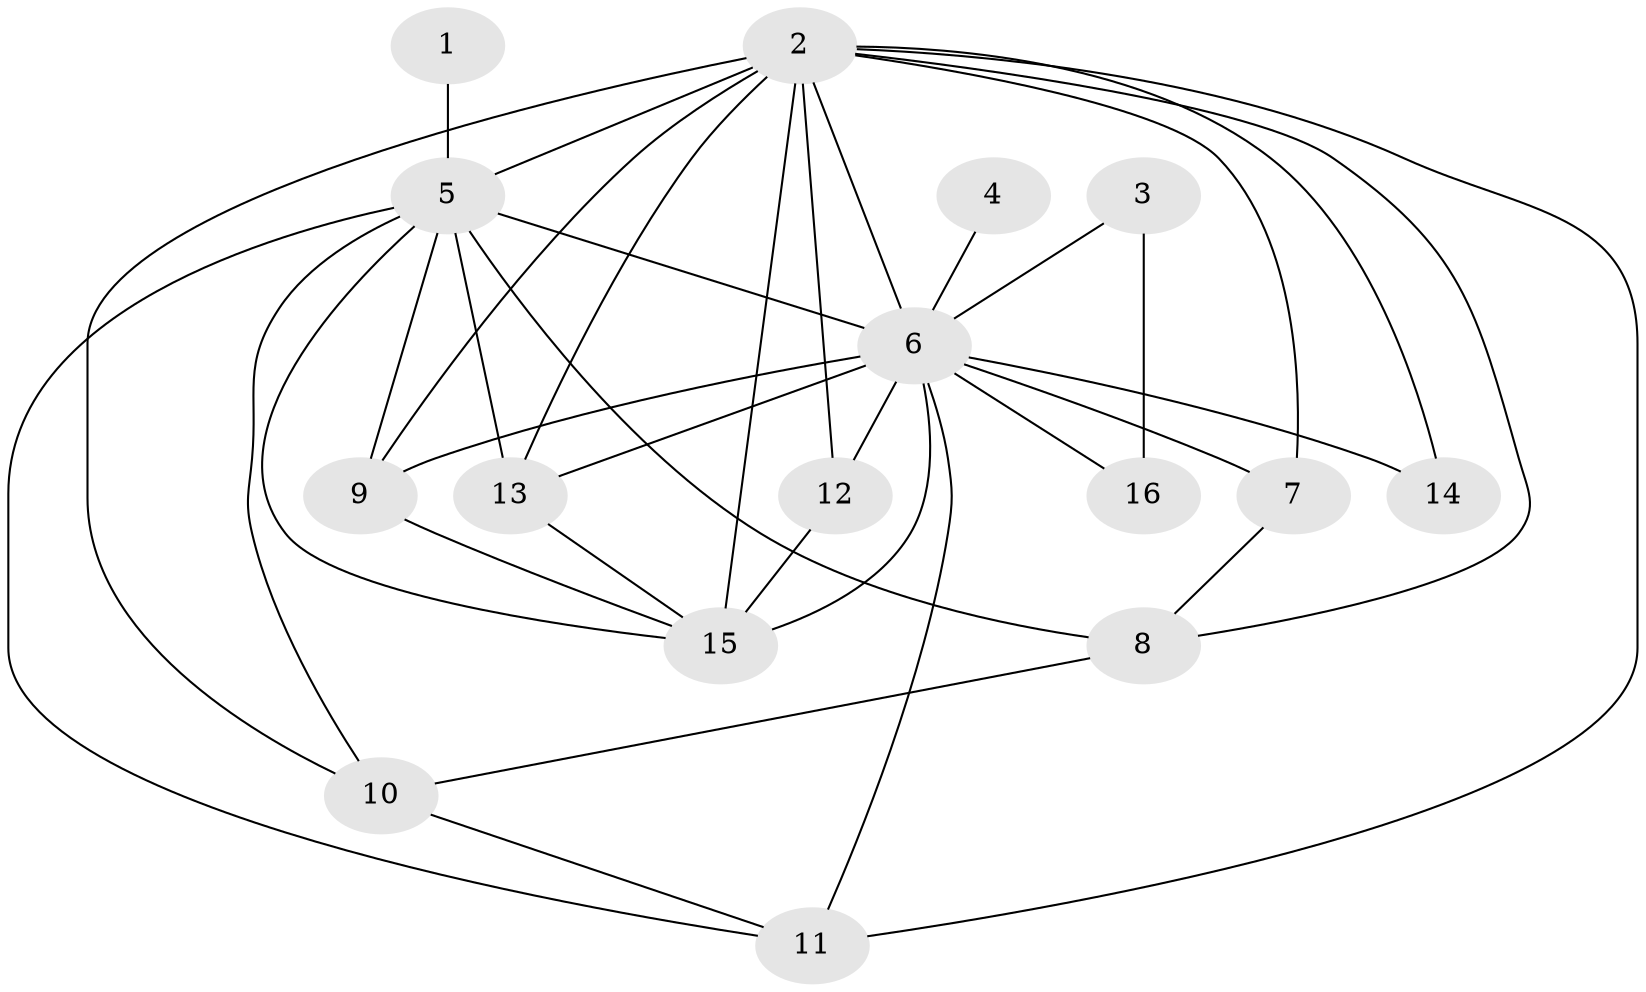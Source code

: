 // original degree distribution, {13: 0.02, 16: 0.06, 18: 0.02, 15: 0.06, 11: 0.04, 2: 0.46, 3: 0.22, 4: 0.1, 5: 0.02}
// Generated by graph-tools (version 1.1) at 2025/36/03/04/25 23:36:29]
// undirected, 16 vertices, 36 edges
graph export_dot {
  node [color=gray90,style=filled];
  1;
  2;
  3;
  4;
  5;
  6;
  7;
  8;
  9;
  10;
  11;
  12;
  13;
  14;
  15;
  16;
  1 -- 5 [weight=1.0];
  2 -- 5 [weight=11.0];
  2 -- 6 [weight=12.0];
  2 -- 7 [weight=1.0];
  2 -- 8 [weight=1.0];
  2 -- 9 [weight=1.0];
  2 -- 10 [weight=1.0];
  2 -- 11 [weight=1.0];
  2 -- 12 [weight=4.0];
  2 -- 13 [weight=1.0];
  2 -- 14 [weight=4.0];
  2 -- 15 [weight=8.0];
  3 -- 6 [weight=2.0];
  3 -- 16 [weight=1.0];
  4 -- 6 [weight=1.0];
  5 -- 6 [weight=4.0];
  5 -- 8 [weight=3.0];
  5 -- 9 [weight=1.0];
  5 -- 10 [weight=1.0];
  5 -- 11 [weight=1.0];
  5 -- 13 [weight=1.0];
  5 -- 15 [weight=3.0];
  6 -- 7 [weight=1.0];
  6 -- 9 [weight=1.0];
  6 -- 11 [weight=1.0];
  6 -- 12 [weight=1.0];
  6 -- 13 [weight=1.0];
  6 -- 14 [weight=1.0];
  6 -- 15 [weight=2.0];
  6 -- 16 [weight=1.0];
  7 -- 8 [weight=1.0];
  8 -- 10 [weight=1.0];
  9 -- 15 [weight=1.0];
  10 -- 11 [weight=1.0];
  12 -- 15 [weight=1.0];
  13 -- 15 [weight=1.0];
}
